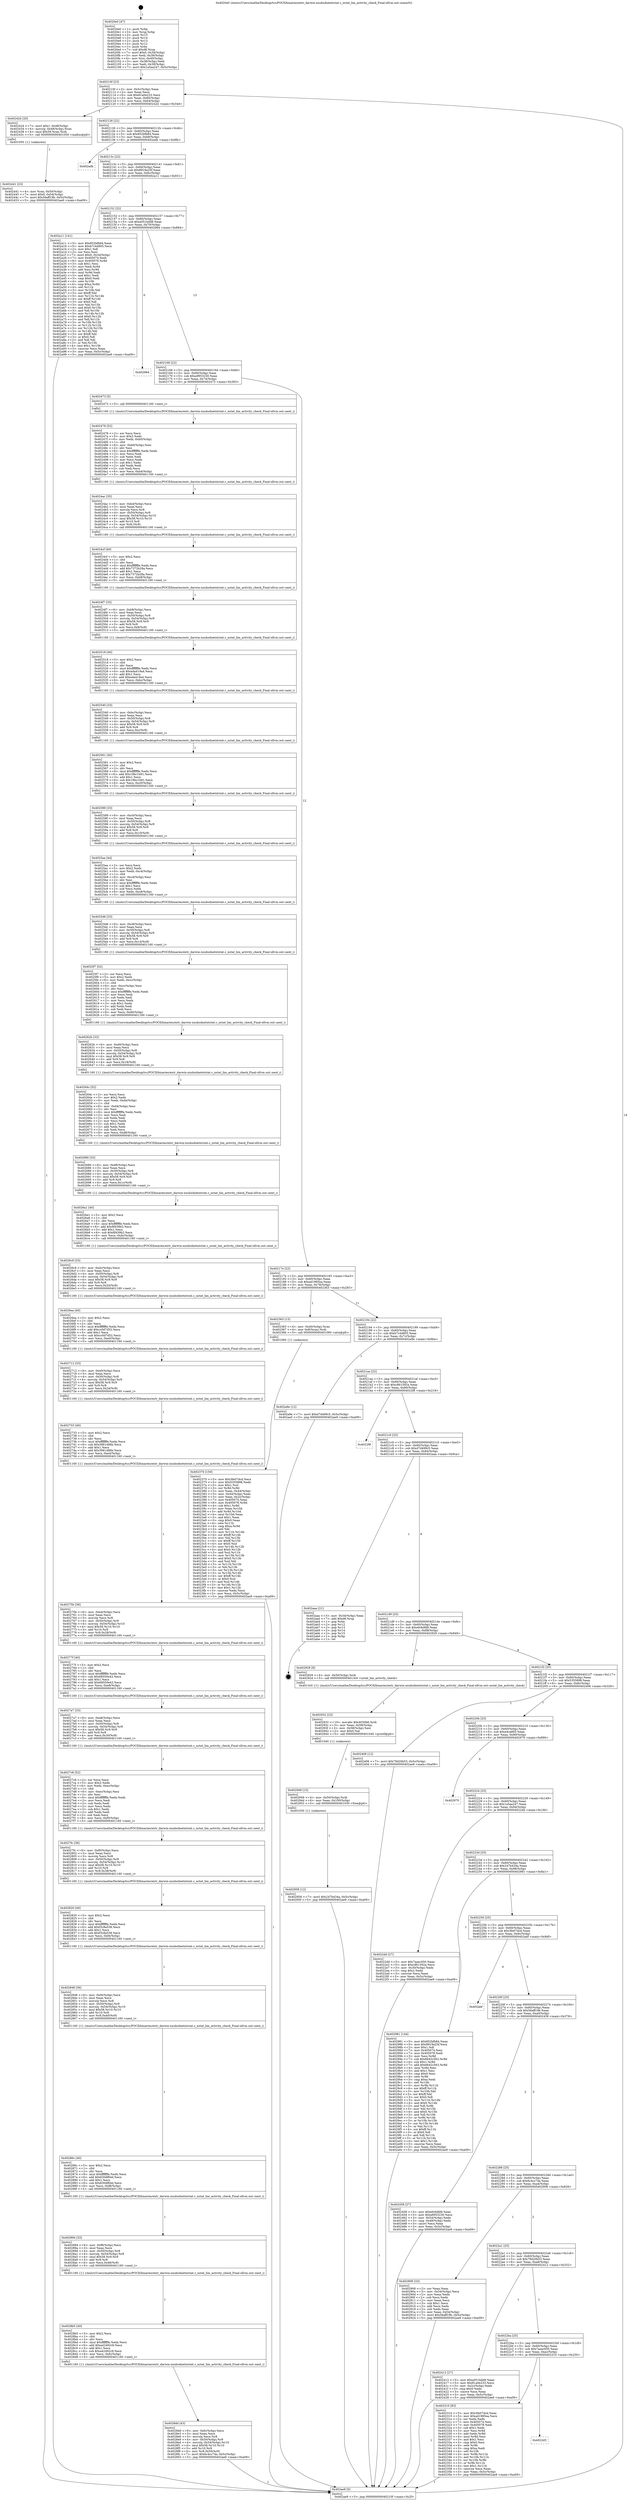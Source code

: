digraph "0x4020e0" {
  label = "0x4020e0 (/mnt/c/Users/mathe/Desktop/tcc/POCII/binaries/extr_darwin-xnubsdnetntstat.c_nstat_lim_activity_check_Final-ollvm.out::main(0))"
  labelloc = "t"
  node[shape=record]

  Entry [label="",width=0.3,height=0.3,shape=circle,fillcolor=black,style=filled]
  "0x40210f" [label="{
     0x40210f [23]\l
     | [instrs]\l
     &nbsp;&nbsp;0x40210f \<+3\>: mov -0x5c(%rbp),%eax\l
     &nbsp;&nbsp;0x402112 \<+2\>: mov %eax,%ecx\l
     &nbsp;&nbsp;0x402114 \<+6\>: sub $0x81a0e233,%ecx\l
     &nbsp;&nbsp;0x40211a \<+3\>: mov %eax,-0x60(%rbp)\l
     &nbsp;&nbsp;0x40211d \<+3\>: mov %ecx,-0x64(%rbp)\l
     &nbsp;&nbsp;0x402120 \<+6\>: je 000000000040242d \<main+0x34d\>\l
  }"]
  "0x40242d" [label="{
     0x40242d [20]\l
     | [instrs]\l
     &nbsp;&nbsp;0x40242d \<+7\>: movl $0x1,-0x48(%rbp)\l
     &nbsp;&nbsp;0x402434 \<+4\>: movslq -0x48(%rbp),%rax\l
     &nbsp;&nbsp;0x402438 \<+4\>: imul $0x58,%rax,%rdi\l
     &nbsp;&nbsp;0x40243c \<+5\>: call 0000000000401050 \<malloc@plt\>\l
     | [calls]\l
     &nbsp;&nbsp;0x401050 \{1\} (unknown)\l
  }"]
  "0x402126" [label="{
     0x402126 [22]\l
     | [instrs]\l
     &nbsp;&nbsp;0x402126 \<+5\>: jmp 000000000040212b \<main+0x4b\>\l
     &nbsp;&nbsp;0x40212b \<+3\>: mov -0x60(%rbp),%eax\l
     &nbsp;&nbsp;0x40212e \<+5\>: sub $0x852bfb84,%eax\l
     &nbsp;&nbsp;0x402133 \<+3\>: mov %eax,-0x68(%rbp)\l
     &nbsp;&nbsp;0x402136 \<+6\>: je 0000000000402adb \<main+0x9fb\>\l
  }"]
  Exit [label="",width=0.3,height=0.3,shape=circle,fillcolor=black,style=filled,peripheries=2]
  "0x402adb" [label="{
     0x402adb\l
  }", style=dashed]
  "0x40213c" [label="{
     0x40213c [22]\l
     | [instrs]\l
     &nbsp;&nbsp;0x40213c \<+5\>: jmp 0000000000402141 \<main+0x61\>\l
     &nbsp;&nbsp;0x402141 \<+3\>: mov -0x60(%rbp),%eax\l
     &nbsp;&nbsp;0x402144 \<+5\>: sub $0x8919a25f,%eax\l
     &nbsp;&nbsp;0x402149 \<+3\>: mov %eax,-0x6c(%rbp)\l
     &nbsp;&nbsp;0x40214c \<+6\>: je 0000000000402a11 \<main+0x931\>\l
  }"]
  "0x402958" [label="{
     0x402958 [12]\l
     | [instrs]\l
     &nbsp;&nbsp;0x402958 \<+7\>: movl $0x247b434a,-0x5c(%rbp)\l
     &nbsp;&nbsp;0x40295f \<+5\>: jmp 0000000000402ae9 \<main+0xa09\>\l
  }"]
  "0x402a11" [label="{
     0x402a11 [141]\l
     | [instrs]\l
     &nbsp;&nbsp;0x402a11 \<+5\>: mov $0x852bfb84,%eax\l
     &nbsp;&nbsp;0x402a16 \<+5\>: mov $0xb7c44805,%ecx\l
     &nbsp;&nbsp;0x402a1b \<+2\>: mov $0x1,%dl\l
     &nbsp;&nbsp;0x402a1d \<+2\>: xor %esi,%esi\l
     &nbsp;&nbsp;0x402a1f \<+7\>: movl $0x0,-0x34(%rbp)\l
     &nbsp;&nbsp;0x402a26 \<+7\>: mov 0x405074,%edi\l
     &nbsp;&nbsp;0x402a2d \<+8\>: mov 0x405078,%r8d\l
     &nbsp;&nbsp;0x402a35 \<+3\>: sub $0x1,%esi\l
     &nbsp;&nbsp;0x402a38 \<+3\>: mov %edi,%r9d\l
     &nbsp;&nbsp;0x402a3b \<+3\>: add %esi,%r9d\l
     &nbsp;&nbsp;0x402a3e \<+4\>: imul %r9d,%edi\l
     &nbsp;&nbsp;0x402a42 \<+3\>: and $0x1,%edi\l
     &nbsp;&nbsp;0x402a45 \<+3\>: cmp $0x0,%edi\l
     &nbsp;&nbsp;0x402a48 \<+4\>: sete %r10b\l
     &nbsp;&nbsp;0x402a4c \<+4\>: cmp $0xa,%r8d\l
     &nbsp;&nbsp;0x402a50 \<+4\>: setl %r11b\l
     &nbsp;&nbsp;0x402a54 \<+3\>: mov %r10b,%bl\l
     &nbsp;&nbsp;0x402a57 \<+3\>: xor $0xff,%bl\l
     &nbsp;&nbsp;0x402a5a \<+3\>: mov %r11b,%r14b\l
     &nbsp;&nbsp;0x402a5d \<+4\>: xor $0xff,%r14b\l
     &nbsp;&nbsp;0x402a61 \<+3\>: xor $0x0,%dl\l
     &nbsp;&nbsp;0x402a64 \<+3\>: mov %bl,%r15b\l
     &nbsp;&nbsp;0x402a67 \<+4\>: and $0x0,%r15b\l
     &nbsp;&nbsp;0x402a6b \<+3\>: and %dl,%r10b\l
     &nbsp;&nbsp;0x402a6e \<+3\>: mov %r14b,%r12b\l
     &nbsp;&nbsp;0x402a71 \<+4\>: and $0x0,%r12b\l
     &nbsp;&nbsp;0x402a75 \<+3\>: and %dl,%r11b\l
     &nbsp;&nbsp;0x402a78 \<+3\>: or %r10b,%r15b\l
     &nbsp;&nbsp;0x402a7b \<+3\>: or %r11b,%r12b\l
     &nbsp;&nbsp;0x402a7e \<+3\>: xor %r12b,%r15b\l
     &nbsp;&nbsp;0x402a81 \<+3\>: or %r14b,%bl\l
     &nbsp;&nbsp;0x402a84 \<+3\>: xor $0xff,%bl\l
     &nbsp;&nbsp;0x402a87 \<+3\>: or $0x0,%dl\l
     &nbsp;&nbsp;0x402a8a \<+2\>: and %dl,%bl\l
     &nbsp;&nbsp;0x402a8c \<+3\>: or %bl,%r15b\l
     &nbsp;&nbsp;0x402a8f \<+4\>: test $0x1,%r15b\l
     &nbsp;&nbsp;0x402a93 \<+3\>: cmovne %ecx,%eax\l
     &nbsp;&nbsp;0x402a96 \<+3\>: mov %eax,-0x5c(%rbp)\l
     &nbsp;&nbsp;0x402a99 \<+5\>: jmp 0000000000402ae9 \<main+0xa09\>\l
  }"]
  "0x402152" [label="{
     0x402152 [22]\l
     | [instrs]\l
     &nbsp;&nbsp;0x402152 \<+5\>: jmp 0000000000402157 \<main+0x77\>\l
     &nbsp;&nbsp;0x402157 \<+3\>: mov -0x60(%rbp),%eax\l
     &nbsp;&nbsp;0x40215a \<+5\>: sub $0xa051bdd9,%eax\l
     &nbsp;&nbsp;0x40215f \<+3\>: mov %eax,-0x70(%rbp)\l
     &nbsp;&nbsp;0x402162 \<+6\>: je 0000000000402964 \<main+0x884\>\l
  }"]
  "0x402949" [label="{
     0x402949 [15]\l
     | [instrs]\l
     &nbsp;&nbsp;0x402949 \<+4\>: mov -0x50(%rbp),%rdi\l
     &nbsp;&nbsp;0x40294d \<+6\>: mov %eax,-0x100(%rbp)\l
     &nbsp;&nbsp;0x402953 \<+5\>: call 0000000000401030 \<free@plt\>\l
     | [calls]\l
     &nbsp;&nbsp;0x401030 \{1\} (unknown)\l
  }"]
  "0x402964" [label="{
     0x402964\l
  }", style=dashed]
  "0x402168" [label="{
     0x402168 [22]\l
     | [instrs]\l
     &nbsp;&nbsp;0x402168 \<+5\>: jmp 000000000040216d \<main+0x8d\>\l
     &nbsp;&nbsp;0x40216d \<+3\>: mov -0x60(%rbp),%eax\l
     &nbsp;&nbsp;0x402170 \<+5\>: sub $0xa9953230,%eax\l
     &nbsp;&nbsp;0x402175 \<+3\>: mov %eax,-0x74(%rbp)\l
     &nbsp;&nbsp;0x402178 \<+6\>: je 0000000000402473 \<main+0x393\>\l
  }"]
  "0x402932" [label="{
     0x402932 [23]\l
     | [instrs]\l
     &nbsp;&nbsp;0x402932 \<+10\>: movabs $0x4030b6,%rdi\l
     &nbsp;&nbsp;0x40293c \<+3\>: mov %eax,-0x58(%rbp)\l
     &nbsp;&nbsp;0x40293f \<+3\>: mov -0x58(%rbp),%esi\l
     &nbsp;&nbsp;0x402942 \<+2\>: mov $0x0,%al\l
     &nbsp;&nbsp;0x402944 \<+5\>: call 0000000000401040 \<printf@plt\>\l
     | [calls]\l
     &nbsp;&nbsp;0x401040 \{1\} (unknown)\l
  }"]
  "0x402473" [label="{
     0x402473 [5]\l
     | [instrs]\l
     &nbsp;&nbsp;0x402473 \<+5\>: call 0000000000401160 \<next_i\>\l
     | [calls]\l
     &nbsp;&nbsp;0x401160 \{1\} (/mnt/c/Users/mathe/Desktop/tcc/POCII/binaries/extr_darwin-xnubsdnetntstat.c_nstat_lim_activity_check_Final-ollvm.out::next_i)\l
  }"]
  "0x40217e" [label="{
     0x40217e [22]\l
     | [instrs]\l
     &nbsp;&nbsp;0x40217e \<+5\>: jmp 0000000000402183 \<main+0xa3\>\l
     &nbsp;&nbsp;0x402183 \<+3\>: mov -0x60(%rbp),%eax\l
     &nbsp;&nbsp;0x402186 \<+5\>: sub $0xad1985ea,%eax\l
     &nbsp;&nbsp;0x40218b \<+3\>: mov %eax,-0x78(%rbp)\l
     &nbsp;&nbsp;0x40218e \<+6\>: je 0000000000402363 \<main+0x283\>\l
  }"]
  "0x4028dd" [label="{
     0x4028dd [43]\l
     | [instrs]\l
     &nbsp;&nbsp;0x4028dd \<+6\>: mov -0xfc(%rbp),%ecx\l
     &nbsp;&nbsp;0x4028e3 \<+3\>: imul %eax,%ecx\l
     &nbsp;&nbsp;0x4028e6 \<+3\>: movslq %ecx,%r8\l
     &nbsp;&nbsp;0x4028e9 \<+4\>: mov -0x50(%rbp),%r9\l
     &nbsp;&nbsp;0x4028ed \<+4\>: movslq -0x54(%rbp),%r10\l
     &nbsp;&nbsp;0x4028f1 \<+4\>: imul $0x58,%r10,%r10\l
     &nbsp;&nbsp;0x4028f5 \<+3\>: add %r10,%r9\l
     &nbsp;&nbsp;0x4028f8 \<+4\>: mov %r8,0x50(%r9)\l
     &nbsp;&nbsp;0x4028fc \<+7\>: movl $0x6c4cc74a,-0x5c(%rbp)\l
     &nbsp;&nbsp;0x402903 \<+5\>: jmp 0000000000402ae9 \<main+0xa09\>\l
  }"]
  "0x402363" [label="{
     0x402363 [13]\l
     | [instrs]\l
     &nbsp;&nbsp;0x402363 \<+4\>: mov -0x40(%rbp),%rax\l
     &nbsp;&nbsp;0x402367 \<+4\>: mov 0x8(%rax),%rdi\l
     &nbsp;&nbsp;0x40236b \<+5\>: call 0000000000401060 \<atoi@plt\>\l
     | [calls]\l
     &nbsp;&nbsp;0x401060 \{1\} (unknown)\l
  }"]
  "0x402194" [label="{
     0x402194 [22]\l
     | [instrs]\l
     &nbsp;&nbsp;0x402194 \<+5\>: jmp 0000000000402199 \<main+0xb9\>\l
     &nbsp;&nbsp;0x402199 \<+3\>: mov -0x60(%rbp),%eax\l
     &nbsp;&nbsp;0x40219c \<+5\>: sub $0xb7c44805,%eax\l
     &nbsp;&nbsp;0x4021a1 \<+3\>: mov %eax,-0x7c(%rbp)\l
     &nbsp;&nbsp;0x4021a4 \<+6\>: je 0000000000402a9e \<main+0x9be\>\l
  }"]
  "0x4028b5" [label="{
     0x4028b5 [40]\l
     | [instrs]\l
     &nbsp;&nbsp;0x4028b5 \<+5\>: mov $0x2,%ecx\l
     &nbsp;&nbsp;0x4028ba \<+1\>: cltd\l
     &nbsp;&nbsp;0x4028bb \<+2\>: idiv %ecx\l
     &nbsp;&nbsp;0x4028bd \<+6\>: imul $0xfffffffe,%edx,%ecx\l
     &nbsp;&nbsp;0x4028c3 \<+6\>: add $0xa42492c9,%ecx\l
     &nbsp;&nbsp;0x4028c9 \<+3\>: add $0x1,%ecx\l
     &nbsp;&nbsp;0x4028cc \<+6\>: sub $0xa42492c9,%ecx\l
     &nbsp;&nbsp;0x4028d2 \<+6\>: mov %ecx,-0xfc(%rbp)\l
     &nbsp;&nbsp;0x4028d8 \<+5\>: call 0000000000401160 \<next_i\>\l
     | [calls]\l
     &nbsp;&nbsp;0x401160 \{1\} (/mnt/c/Users/mathe/Desktop/tcc/POCII/binaries/extr_darwin-xnubsdnetntstat.c_nstat_lim_activity_check_Final-ollvm.out::next_i)\l
  }"]
  "0x402a9e" [label="{
     0x402a9e [12]\l
     | [instrs]\l
     &nbsp;&nbsp;0x402a9e \<+7\>: movl $0xd7d499c5,-0x5c(%rbp)\l
     &nbsp;&nbsp;0x402aa5 \<+5\>: jmp 0000000000402ae9 \<main+0xa09\>\l
  }"]
  "0x4021aa" [label="{
     0x4021aa [22]\l
     | [instrs]\l
     &nbsp;&nbsp;0x4021aa \<+5\>: jmp 00000000004021af \<main+0xcf\>\l
     &nbsp;&nbsp;0x4021af \<+3\>: mov -0x60(%rbp),%eax\l
     &nbsp;&nbsp;0x4021b2 \<+5\>: sub $0xc861592a,%eax\l
     &nbsp;&nbsp;0x4021b7 \<+3\>: mov %eax,-0x80(%rbp)\l
     &nbsp;&nbsp;0x4021ba \<+6\>: je 00000000004022f8 \<main+0x218\>\l
  }"]
  "0x402894" [label="{
     0x402894 [33]\l
     | [instrs]\l
     &nbsp;&nbsp;0x402894 \<+6\>: mov -0xf8(%rbp),%ecx\l
     &nbsp;&nbsp;0x40289a \<+3\>: imul %eax,%ecx\l
     &nbsp;&nbsp;0x40289d \<+4\>: mov -0x50(%rbp),%r8\l
     &nbsp;&nbsp;0x4028a1 \<+4\>: movslq -0x54(%rbp),%r9\l
     &nbsp;&nbsp;0x4028a5 \<+4\>: imul $0x58,%r9,%r9\l
     &nbsp;&nbsp;0x4028a9 \<+3\>: add %r9,%r8\l
     &nbsp;&nbsp;0x4028ac \<+4\>: mov %ecx,0x48(%r8)\l
     &nbsp;&nbsp;0x4028b0 \<+5\>: call 0000000000401160 \<next_i\>\l
     | [calls]\l
     &nbsp;&nbsp;0x401160 \{1\} (/mnt/c/Users/mathe/Desktop/tcc/POCII/binaries/extr_darwin-xnubsdnetntstat.c_nstat_lim_activity_check_Final-ollvm.out::next_i)\l
  }"]
  "0x4022f8" [label="{
     0x4022f8\l
  }", style=dashed]
  "0x4021c0" [label="{
     0x4021c0 [25]\l
     | [instrs]\l
     &nbsp;&nbsp;0x4021c0 \<+5\>: jmp 00000000004021c5 \<main+0xe5\>\l
     &nbsp;&nbsp;0x4021c5 \<+3\>: mov -0x60(%rbp),%eax\l
     &nbsp;&nbsp;0x4021c8 \<+5\>: sub $0xd7d499c5,%eax\l
     &nbsp;&nbsp;0x4021cd \<+6\>: mov %eax,-0x84(%rbp)\l
     &nbsp;&nbsp;0x4021d3 \<+6\>: je 0000000000402aaa \<main+0x9ca\>\l
  }"]
  "0x40286c" [label="{
     0x40286c [40]\l
     | [instrs]\l
     &nbsp;&nbsp;0x40286c \<+5\>: mov $0x2,%ecx\l
     &nbsp;&nbsp;0x402871 \<+1\>: cltd\l
     &nbsp;&nbsp;0x402872 \<+2\>: idiv %ecx\l
     &nbsp;&nbsp;0x402874 \<+6\>: imul $0xfffffffe,%edx,%ecx\l
     &nbsp;&nbsp;0x40287a \<+6\>: add $0x630df64d,%ecx\l
     &nbsp;&nbsp;0x402880 \<+3\>: add $0x1,%ecx\l
     &nbsp;&nbsp;0x402883 \<+6\>: sub $0x630df64d,%ecx\l
     &nbsp;&nbsp;0x402889 \<+6\>: mov %ecx,-0xf8(%rbp)\l
     &nbsp;&nbsp;0x40288f \<+5\>: call 0000000000401160 \<next_i\>\l
     | [calls]\l
     &nbsp;&nbsp;0x401160 \{1\} (/mnt/c/Users/mathe/Desktop/tcc/POCII/binaries/extr_darwin-xnubsdnetntstat.c_nstat_lim_activity_check_Final-ollvm.out::next_i)\l
  }"]
  "0x402aaa" [label="{
     0x402aaa [21]\l
     | [instrs]\l
     &nbsp;&nbsp;0x402aaa \<+3\>: mov -0x34(%rbp),%eax\l
     &nbsp;&nbsp;0x402aad \<+7\>: add $0xd8,%rsp\l
     &nbsp;&nbsp;0x402ab4 \<+1\>: pop %rbx\l
     &nbsp;&nbsp;0x402ab5 \<+2\>: pop %r12\l
     &nbsp;&nbsp;0x402ab7 \<+2\>: pop %r13\l
     &nbsp;&nbsp;0x402ab9 \<+2\>: pop %r14\l
     &nbsp;&nbsp;0x402abb \<+2\>: pop %r15\l
     &nbsp;&nbsp;0x402abd \<+1\>: pop %rbp\l
     &nbsp;&nbsp;0x402abe \<+1\>: ret\l
  }"]
  "0x4021d9" [label="{
     0x4021d9 [25]\l
     | [instrs]\l
     &nbsp;&nbsp;0x4021d9 \<+5\>: jmp 00000000004021de \<main+0xfe\>\l
     &nbsp;&nbsp;0x4021de \<+3\>: mov -0x60(%rbp),%eax\l
     &nbsp;&nbsp;0x4021e1 \<+5\>: sub $0xefc6dfd9,%eax\l
     &nbsp;&nbsp;0x4021e6 \<+6\>: mov %eax,-0x88(%rbp)\l
     &nbsp;&nbsp;0x4021ec \<+6\>: je 0000000000402929 \<main+0x849\>\l
  }"]
  "0x402848" [label="{
     0x402848 [36]\l
     | [instrs]\l
     &nbsp;&nbsp;0x402848 \<+6\>: mov -0xf4(%rbp),%ecx\l
     &nbsp;&nbsp;0x40284e \<+3\>: imul %eax,%ecx\l
     &nbsp;&nbsp;0x402851 \<+3\>: movslq %ecx,%r8\l
     &nbsp;&nbsp;0x402854 \<+4\>: mov -0x50(%rbp),%r9\l
     &nbsp;&nbsp;0x402858 \<+4\>: movslq -0x54(%rbp),%r10\l
     &nbsp;&nbsp;0x40285c \<+4\>: imul $0x58,%r10,%r10\l
     &nbsp;&nbsp;0x402860 \<+3\>: add %r10,%r9\l
     &nbsp;&nbsp;0x402863 \<+4\>: mov %r8,0x40(%r9)\l
     &nbsp;&nbsp;0x402867 \<+5\>: call 0000000000401160 \<next_i\>\l
     | [calls]\l
     &nbsp;&nbsp;0x401160 \{1\} (/mnt/c/Users/mathe/Desktop/tcc/POCII/binaries/extr_darwin-xnubsdnetntstat.c_nstat_lim_activity_check_Final-ollvm.out::next_i)\l
  }"]
  "0x402929" [label="{
     0x402929 [9]\l
     | [instrs]\l
     &nbsp;&nbsp;0x402929 \<+4\>: mov -0x50(%rbp),%rdi\l
     &nbsp;&nbsp;0x40292d \<+5\>: call 00000000004013c0 \<nstat_lim_activity_check\>\l
     | [calls]\l
     &nbsp;&nbsp;0x4013c0 \{1\} (/mnt/c/Users/mathe/Desktop/tcc/POCII/binaries/extr_darwin-xnubsdnetntstat.c_nstat_lim_activity_check_Final-ollvm.out::nstat_lim_activity_check)\l
  }"]
  "0x4021f2" [label="{
     0x4021f2 [25]\l
     | [instrs]\l
     &nbsp;&nbsp;0x4021f2 \<+5\>: jmp 00000000004021f7 \<main+0x117\>\l
     &nbsp;&nbsp;0x4021f7 \<+3\>: mov -0x60(%rbp),%eax\l
     &nbsp;&nbsp;0x4021fa \<+5\>: sub $0x5355898,%eax\l
     &nbsp;&nbsp;0x4021ff \<+6\>: mov %eax,-0x8c(%rbp)\l
     &nbsp;&nbsp;0x402205 \<+6\>: je 0000000000402406 \<main+0x326\>\l
  }"]
  "0x402820" [label="{
     0x402820 [40]\l
     | [instrs]\l
     &nbsp;&nbsp;0x402820 \<+5\>: mov $0x2,%ecx\l
     &nbsp;&nbsp;0x402825 \<+1\>: cltd\l
     &nbsp;&nbsp;0x402826 \<+2\>: idiv %ecx\l
     &nbsp;&nbsp;0x402828 \<+6\>: imul $0xfffffffe,%edx,%ecx\l
     &nbsp;&nbsp;0x40282e \<+6\>: add $0xf3c8a538,%ecx\l
     &nbsp;&nbsp;0x402834 \<+3\>: add $0x1,%ecx\l
     &nbsp;&nbsp;0x402837 \<+6\>: sub $0xf3c8a538,%ecx\l
     &nbsp;&nbsp;0x40283d \<+6\>: mov %ecx,-0xf4(%rbp)\l
     &nbsp;&nbsp;0x402843 \<+5\>: call 0000000000401160 \<next_i\>\l
     | [calls]\l
     &nbsp;&nbsp;0x401160 \{1\} (/mnt/c/Users/mathe/Desktop/tcc/POCII/binaries/extr_darwin-xnubsdnetntstat.c_nstat_lim_activity_check_Final-ollvm.out::next_i)\l
  }"]
  "0x402406" [label="{
     0x402406 [12]\l
     | [instrs]\l
     &nbsp;&nbsp;0x402406 \<+7\>: movl $0x79d20b53,-0x5c(%rbp)\l
     &nbsp;&nbsp;0x40240d \<+5\>: jmp 0000000000402ae9 \<main+0xa09\>\l
  }"]
  "0x40220b" [label="{
     0x40220b [25]\l
     | [instrs]\l
     &nbsp;&nbsp;0x40220b \<+5\>: jmp 0000000000402210 \<main+0x130\>\l
     &nbsp;&nbsp;0x402210 \<+3\>: mov -0x60(%rbp),%eax\l
     &nbsp;&nbsp;0x402213 \<+5\>: sub $0xe4ca883,%eax\l
     &nbsp;&nbsp;0x402218 \<+6\>: mov %eax,-0x90(%rbp)\l
     &nbsp;&nbsp;0x40221e \<+6\>: je 0000000000402970 \<main+0x890\>\l
  }"]
  "0x4027fc" [label="{
     0x4027fc [36]\l
     | [instrs]\l
     &nbsp;&nbsp;0x4027fc \<+6\>: mov -0xf0(%rbp),%ecx\l
     &nbsp;&nbsp;0x402802 \<+3\>: imul %eax,%ecx\l
     &nbsp;&nbsp;0x402805 \<+3\>: movslq %ecx,%r8\l
     &nbsp;&nbsp;0x402808 \<+4\>: mov -0x50(%rbp),%r9\l
     &nbsp;&nbsp;0x40280c \<+4\>: movslq -0x54(%rbp),%r10\l
     &nbsp;&nbsp;0x402810 \<+4\>: imul $0x58,%r10,%r10\l
     &nbsp;&nbsp;0x402814 \<+3\>: add %r10,%r9\l
     &nbsp;&nbsp;0x402817 \<+4\>: mov %r8,0x38(%r9)\l
     &nbsp;&nbsp;0x40281b \<+5\>: call 0000000000401160 \<next_i\>\l
     | [calls]\l
     &nbsp;&nbsp;0x401160 \{1\} (/mnt/c/Users/mathe/Desktop/tcc/POCII/binaries/extr_darwin-xnubsdnetntstat.c_nstat_lim_activity_check_Final-ollvm.out::next_i)\l
  }"]
  "0x402970" [label="{
     0x402970\l
  }", style=dashed]
  "0x402224" [label="{
     0x402224 [25]\l
     | [instrs]\l
     &nbsp;&nbsp;0x402224 \<+5\>: jmp 0000000000402229 \<main+0x149\>\l
     &nbsp;&nbsp;0x402229 \<+3\>: mov -0x60(%rbp),%eax\l
     &nbsp;&nbsp;0x40222c \<+5\>: sub $0x1a5aa247,%eax\l
     &nbsp;&nbsp;0x402231 \<+6\>: mov %eax,-0x94(%rbp)\l
     &nbsp;&nbsp;0x402237 \<+6\>: je 00000000004022dd \<main+0x1fd\>\l
  }"]
  "0x4027c8" [label="{
     0x4027c8 [52]\l
     | [instrs]\l
     &nbsp;&nbsp;0x4027c8 \<+2\>: xor %ecx,%ecx\l
     &nbsp;&nbsp;0x4027ca \<+5\>: mov $0x2,%edx\l
     &nbsp;&nbsp;0x4027cf \<+6\>: mov %edx,-0xec(%rbp)\l
     &nbsp;&nbsp;0x4027d5 \<+1\>: cltd\l
     &nbsp;&nbsp;0x4027d6 \<+6\>: mov -0xec(%rbp),%esi\l
     &nbsp;&nbsp;0x4027dc \<+2\>: idiv %esi\l
     &nbsp;&nbsp;0x4027de \<+6\>: imul $0xfffffffe,%edx,%edx\l
     &nbsp;&nbsp;0x4027e4 \<+2\>: mov %ecx,%edi\l
     &nbsp;&nbsp;0x4027e6 \<+2\>: sub %edx,%edi\l
     &nbsp;&nbsp;0x4027e8 \<+2\>: mov %ecx,%edx\l
     &nbsp;&nbsp;0x4027ea \<+3\>: sub $0x1,%edx\l
     &nbsp;&nbsp;0x4027ed \<+2\>: add %edx,%edi\l
     &nbsp;&nbsp;0x4027ef \<+2\>: sub %edi,%ecx\l
     &nbsp;&nbsp;0x4027f1 \<+6\>: mov %ecx,-0xf0(%rbp)\l
     &nbsp;&nbsp;0x4027f7 \<+5\>: call 0000000000401160 \<next_i\>\l
     | [calls]\l
     &nbsp;&nbsp;0x401160 \{1\} (/mnt/c/Users/mathe/Desktop/tcc/POCII/binaries/extr_darwin-xnubsdnetntstat.c_nstat_lim_activity_check_Final-ollvm.out::next_i)\l
  }"]
  "0x4022dd" [label="{
     0x4022dd [27]\l
     | [instrs]\l
     &nbsp;&nbsp;0x4022dd \<+5\>: mov $0x7aaec050,%eax\l
     &nbsp;&nbsp;0x4022e2 \<+5\>: mov $0xc861592a,%ecx\l
     &nbsp;&nbsp;0x4022e7 \<+3\>: mov -0x30(%rbp),%edx\l
     &nbsp;&nbsp;0x4022ea \<+3\>: cmp $0x2,%edx\l
     &nbsp;&nbsp;0x4022ed \<+3\>: cmovne %ecx,%eax\l
     &nbsp;&nbsp;0x4022f0 \<+3\>: mov %eax,-0x5c(%rbp)\l
     &nbsp;&nbsp;0x4022f3 \<+5\>: jmp 0000000000402ae9 \<main+0xa09\>\l
  }"]
  "0x40223d" [label="{
     0x40223d [25]\l
     | [instrs]\l
     &nbsp;&nbsp;0x40223d \<+5\>: jmp 0000000000402242 \<main+0x162\>\l
     &nbsp;&nbsp;0x402242 \<+3\>: mov -0x60(%rbp),%eax\l
     &nbsp;&nbsp;0x402245 \<+5\>: sub $0x247b434a,%eax\l
     &nbsp;&nbsp;0x40224a \<+6\>: mov %eax,-0x98(%rbp)\l
     &nbsp;&nbsp;0x402250 \<+6\>: je 0000000000402981 \<main+0x8a1\>\l
  }"]
  "0x402ae9" [label="{
     0x402ae9 [5]\l
     | [instrs]\l
     &nbsp;&nbsp;0x402ae9 \<+5\>: jmp 000000000040210f \<main+0x2f\>\l
  }"]
  "0x4020e0" [label="{
     0x4020e0 [47]\l
     | [instrs]\l
     &nbsp;&nbsp;0x4020e0 \<+1\>: push %rbp\l
     &nbsp;&nbsp;0x4020e1 \<+3\>: mov %rsp,%rbp\l
     &nbsp;&nbsp;0x4020e4 \<+2\>: push %r15\l
     &nbsp;&nbsp;0x4020e6 \<+2\>: push %r14\l
     &nbsp;&nbsp;0x4020e8 \<+2\>: push %r13\l
     &nbsp;&nbsp;0x4020ea \<+2\>: push %r12\l
     &nbsp;&nbsp;0x4020ec \<+1\>: push %rbx\l
     &nbsp;&nbsp;0x4020ed \<+7\>: sub $0xd8,%rsp\l
     &nbsp;&nbsp;0x4020f4 \<+7\>: movl $0x0,-0x34(%rbp)\l
     &nbsp;&nbsp;0x4020fb \<+3\>: mov %edi,-0x38(%rbp)\l
     &nbsp;&nbsp;0x4020fe \<+4\>: mov %rsi,-0x40(%rbp)\l
     &nbsp;&nbsp;0x402102 \<+3\>: mov -0x38(%rbp),%edi\l
     &nbsp;&nbsp;0x402105 \<+3\>: mov %edi,-0x30(%rbp)\l
     &nbsp;&nbsp;0x402108 \<+7\>: movl $0x1a5aa247,-0x5c(%rbp)\l
  }"]
  "0x4027a7" [label="{
     0x4027a7 [33]\l
     | [instrs]\l
     &nbsp;&nbsp;0x4027a7 \<+6\>: mov -0xe8(%rbp),%ecx\l
     &nbsp;&nbsp;0x4027ad \<+3\>: imul %eax,%ecx\l
     &nbsp;&nbsp;0x4027b0 \<+4\>: mov -0x50(%rbp),%r8\l
     &nbsp;&nbsp;0x4027b4 \<+4\>: movslq -0x54(%rbp),%r9\l
     &nbsp;&nbsp;0x4027b8 \<+4\>: imul $0x58,%r9,%r9\l
     &nbsp;&nbsp;0x4027bc \<+3\>: add %r9,%r8\l
     &nbsp;&nbsp;0x4027bf \<+4\>: mov %ecx,0x30(%r8)\l
     &nbsp;&nbsp;0x4027c3 \<+5\>: call 0000000000401160 \<next_i\>\l
     | [calls]\l
     &nbsp;&nbsp;0x401160 \{1\} (/mnt/c/Users/mathe/Desktop/tcc/POCII/binaries/extr_darwin-xnubsdnetntstat.c_nstat_lim_activity_check_Final-ollvm.out::next_i)\l
  }"]
  "0x402981" [label="{
     0x402981 [144]\l
     | [instrs]\l
     &nbsp;&nbsp;0x402981 \<+5\>: mov $0x852bfb84,%eax\l
     &nbsp;&nbsp;0x402986 \<+5\>: mov $0x8919a25f,%ecx\l
     &nbsp;&nbsp;0x40298b \<+2\>: mov $0x1,%dl\l
     &nbsp;&nbsp;0x40298d \<+7\>: mov 0x405074,%esi\l
     &nbsp;&nbsp;0x402994 \<+7\>: mov 0x405078,%edi\l
     &nbsp;&nbsp;0x40299b \<+3\>: mov %esi,%r8d\l
     &nbsp;&nbsp;0x40299e \<+7\>: sub $0x6642c563,%r8d\l
     &nbsp;&nbsp;0x4029a5 \<+4\>: sub $0x1,%r8d\l
     &nbsp;&nbsp;0x4029a9 \<+7\>: add $0x6642c563,%r8d\l
     &nbsp;&nbsp;0x4029b0 \<+4\>: imul %r8d,%esi\l
     &nbsp;&nbsp;0x4029b4 \<+3\>: and $0x1,%esi\l
     &nbsp;&nbsp;0x4029b7 \<+3\>: cmp $0x0,%esi\l
     &nbsp;&nbsp;0x4029ba \<+4\>: sete %r9b\l
     &nbsp;&nbsp;0x4029be \<+3\>: cmp $0xa,%edi\l
     &nbsp;&nbsp;0x4029c1 \<+4\>: setl %r10b\l
     &nbsp;&nbsp;0x4029c5 \<+3\>: mov %r9b,%r11b\l
     &nbsp;&nbsp;0x4029c8 \<+4\>: xor $0xff,%r11b\l
     &nbsp;&nbsp;0x4029cc \<+3\>: mov %r10b,%bl\l
     &nbsp;&nbsp;0x4029cf \<+3\>: xor $0xff,%bl\l
     &nbsp;&nbsp;0x4029d2 \<+3\>: xor $0x0,%dl\l
     &nbsp;&nbsp;0x4029d5 \<+3\>: mov %r11b,%r14b\l
     &nbsp;&nbsp;0x4029d8 \<+4\>: and $0x0,%r14b\l
     &nbsp;&nbsp;0x4029dc \<+3\>: and %dl,%r9b\l
     &nbsp;&nbsp;0x4029df \<+3\>: mov %bl,%r15b\l
     &nbsp;&nbsp;0x4029e2 \<+4\>: and $0x0,%r15b\l
     &nbsp;&nbsp;0x4029e6 \<+3\>: and %dl,%r10b\l
     &nbsp;&nbsp;0x4029e9 \<+3\>: or %r9b,%r14b\l
     &nbsp;&nbsp;0x4029ec \<+3\>: or %r10b,%r15b\l
     &nbsp;&nbsp;0x4029ef \<+3\>: xor %r15b,%r14b\l
     &nbsp;&nbsp;0x4029f2 \<+3\>: or %bl,%r11b\l
     &nbsp;&nbsp;0x4029f5 \<+4\>: xor $0xff,%r11b\l
     &nbsp;&nbsp;0x4029f9 \<+3\>: or $0x0,%dl\l
     &nbsp;&nbsp;0x4029fc \<+3\>: and %dl,%r11b\l
     &nbsp;&nbsp;0x4029ff \<+3\>: or %r11b,%r14b\l
     &nbsp;&nbsp;0x402a02 \<+4\>: test $0x1,%r14b\l
     &nbsp;&nbsp;0x402a06 \<+3\>: cmovne %ecx,%eax\l
     &nbsp;&nbsp;0x402a09 \<+3\>: mov %eax,-0x5c(%rbp)\l
     &nbsp;&nbsp;0x402a0c \<+5\>: jmp 0000000000402ae9 \<main+0xa09\>\l
  }"]
  "0x402256" [label="{
     0x402256 [25]\l
     | [instrs]\l
     &nbsp;&nbsp;0x402256 \<+5\>: jmp 000000000040225b \<main+0x17b\>\l
     &nbsp;&nbsp;0x40225b \<+3\>: mov -0x60(%rbp),%eax\l
     &nbsp;&nbsp;0x40225e \<+5\>: sub $0x3fe07dcd,%eax\l
     &nbsp;&nbsp;0x402263 \<+6\>: mov %eax,-0x9c(%rbp)\l
     &nbsp;&nbsp;0x402269 \<+6\>: je 0000000000402abf \<main+0x9df\>\l
  }"]
  "0x40277f" [label="{
     0x40277f [40]\l
     | [instrs]\l
     &nbsp;&nbsp;0x40277f \<+5\>: mov $0x2,%ecx\l
     &nbsp;&nbsp;0x402784 \<+1\>: cltd\l
     &nbsp;&nbsp;0x402785 \<+2\>: idiv %ecx\l
     &nbsp;&nbsp;0x402787 \<+6\>: imul $0xfffffffe,%edx,%ecx\l
     &nbsp;&nbsp;0x40278d \<+6\>: sub $0x68550e43,%ecx\l
     &nbsp;&nbsp;0x402793 \<+3\>: add $0x1,%ecx\l
     &nbsp;&nbsp;0x402796 \<+6\>: add $0x68550e43,%ecx\l
     &nbsp;&nbsp;0x40279c \<+6\>: mov %ecx,-0xe8(%rbp)\l
     &nbsp;&nbsp;0x4027a2 \<+5\>: call 0000000000401160 \<next_i\>\l
     | [calls]\l
     &nbsp;&nbsp;0x401160 \{1\} (/mnt/c/Users/mathe/Desktop/tcc/POCII/binaries/extr_darwin-xnubsdnetntstat.c_nstat_lim_activity_check_Final-ollvm.out::next_i)\l
  }"]
  "0x402abf" [label="{
     0x402abf\l
  }", style=dashed]
  "0x40226f" [label="{
     0x40226f [25]\l
     | [instrs]\l
     &nbsp;&nbsp;0x40226f \<+5\>: jmp 0000000000402274 \<main+0x194\>\l
     &nbsp;&nbsp;0x402274 \<+3\>: mov -0x60(%rbp),%eax\l
     &nbsp;&nbsp;0x402277 \<+5\>: sub $0x56aff19b,%eax\l
     &nbsp;&nbsp;0x40227c \<+6\>: mov %eax,-0xa0(%rbp)\l
     &nbsp;&nbsp;0x402282 \<+6\>: je 0000000000402458 \<main+0x378\>\l
  }"]
  "0x40275b" [label="{
     0x40275b [36]\l
     | [instrs]\l
     &nbsp;&nbsp;0x40275b \<+6\>: mov -0xe4(%rbp),%ecx\l
     &nbsp;&nbsp;0x402761 \<+3\>: imul %eax,%ecx\l
     &nbsp;&nbsp;0x402764 \<+3\>: movslq %ecx,%r8\l
     &nbsp;&nbsp;0x402767 \<+4\>: mov -0x50(%rbp),%r9\l
     &nbsp;&nbsp;0x40276b \<+4\>: movslq -0x54(%rbp),%r10\l
     &nbsp;&nbsp;0x40276f \<+4\>: imul $0x58,%r10,%r10\l
     &nbsp;&nbsp;0x402773 \<+3\>: add %r10,%r9\l
     &nbsp;&nbsp;0x402776 \<+4\>: mov %r8,0x28(%r9)\l
     &nbsp;&nbsp;0x40277a \<+5\>: call 0000000000401160 \<next_i\>\l
     | [calls]\l
     &nbsp;&nbsp;0x401160 \{1\} (/mnt/c/Users/mathe/Desktop/tcc/POCII/binaries/extr_darwin-xnubsdnetntstat.c_nstat_lim_activity_check_Final-ollvm.out::next_i)\l
  }"]
  "0x402458" [label="{
     0x402458 [27]\l
     | [instrs]\l
     &nbsp;&nbsp;0x402458 \<+5\>: mov $0xefc6dfd9,%eax\l
     &nbsp;&nbsp;0x40245d \<+5\>: mov $0xa9953230,%ecx\l
     &nbsp;&nbsp;0x402462 \<+3\>: mov -0x54(%rbp),%edx\l
     &nbsp;&nbsp;0x402465 \<+3\>: cmp -0x48(%rbp),%edx\l
     &nbsp;&nbsp;0x402468 \<+3\>: cmovl %ecx,%eax\l
     &nbsp;&nbsp;0x40246b \<+3\>: mov %eax,-0x5c(%rbp)\l
     &nbsp;&nbsp;0x40246e \<+5\>: jmp 0000000000402ae9 \<main+0xa09\>\l
  }"]
  "0x402288" [label="{
     0x402288 [25]\l
     | [instrs]\l
     &nbsp;&nbsp;0x402288 \<+5\>: jmp 000000000040228d \<main+0x1ad\>\l
     &nbsp;&nbsp;0x40228d \<+3\>: mov -0x60(%rbp),%eax\l
     &nbsp;&nbsp;0x402290 \<+5\>: sub $0x6c4cc74a,%eax\l
     &nbsp;&nbsp;0x402295 \<+6\>: mov %eax,-0xa4(%rbp)\l
     &nbsp;&nbsp;0x40229b \<+6\>: je 0000000000402908 \<main+0x828\>\l
  }"]
  "0x402733" [label="{
     0x402733 [40]\l
     | [instrs]\l
     &nbsp;&nbsp;0x402733 \<+5\>: mov $0x2,%ecx\l
     &nbsp;&nbsp;0x402738 \<+1\>: cltd\l
     &nbsp;&nbsp;0x402739 \<+2\>: idiv %ecx\l
     &nbsp;&nbsp;0x40273b \<+6\>: imul $0xfffffffe,%edx,%ecx\l
     &nbsp;&nbsp;0x402741 \<+6\>: sub $0x3981486b,%ecx\l
     &nbsp;&nbsp;0x402747 \<+3\>: add $0x1,%ecx\l
     &nbsp;&nbsp;0x40274a \<+6\>: add $0x3981486b,%ecx\l
     &nbsp;&nbsp;0x402750 \<+6\>: mov %ecx,-0xe4(%rbp)\l
     &nbsp;&nbsp;0x402756 \<+5\>: call 0000000000401160 \<next_i\>\l
     | [calls]\l
     &nbsp;&nbsp;0x401160 \{1\} (/mnt/c/Users/mathe/Desktop/tcc/POCII/binaries/extr_darwin-xnubsdnetntstat.c_nstat_lim_activity_check_Final-ollvm.out::next_i)\l
  }"]
  "0x402908" [label="{
     0x402908 [33]\l
     | [instrs]\l
     &nbsp;&nbsp;0x402908 \<+2\>: xor %eax,%eax\l
     &nbsp;&nbsp;0x40290a \<+3\>: mov -0x54(%rbp),%ecx\l
     &nbsp;&nbsp;0x40290d \<+2\>: mov %eax,%edx\l
     &nbsp;&nbsp;0x40290f \<+2\>: sub %ecx,%edx\l
     &nbsp;&nbsp;0x402911 \<+2\>: mov %eax,%ecx\l
     &nbsp;&nbsp;0x402913 \<+3\>: sub $0x1,%ecx\l
     &nbsp;&nbsp;0x402916 \<+2\>: add %ecx,%edx\l
     &nbsp;&nbsp;0x402918 \<+2\>: sub %edx,%eax\l
     &nbsp;&nbsp;0x40291a \<+3\>: mov %eax,-0x54(%rbp)\l
     &nbsp;&nbsp;0x40291d \<+7\>: movl $0x56aff19b,-0x5c(%rbp)\l
     &nbsp;&nbsp;0x402924 \<+5\>: jmp 0000000000402ae9 \<main+0xa09\>\l
  }"]
  "0x4022a1" [label="{
     0x4022a1 [25]\l
     | [instrs]\l
     &nbsp;&nbsp;0x4022a1 \<+5\>: jmp 00000000004022a6 \<main+0x1c6\>\l
     &nbsp;&nbsp;0x4022a6 \<+3\>: mov -0x60(%rbp),%eax\l
     &nbsp;&nbsp;0x4022a9 \<+5\>: sub $0x79d20b53,%eax\l
     &nbsp;&nbsp;0x4022ae \<+6\>: mov %eax,-0xa8(%rbp)\l
     &nbsp;&nbsp;0x4022b4 \<+6\>: je 0000000000402412 \<main+0x332\>\l
  }"]
  "0x402712" [label="{
     0x402712 [33]\l
     | [instrs]\l
     &nbsp;&nbsp;0x402712 \<+6\>: mov -0xe0(%rbp),%ecx\l
     &nbsp;&nbsp;0x402718 \<+3\>: imul %eax,%ecx\l
     &nbsp;&nbsp;0x40271b \<+4\>: mov -0x50(%rbp),%r8\l
     &nbsp;&nbsp;0x40271f \<+4\>: movslq -0x54(%rbp),%r9\l
     &nbsp;&nbsp;0x402723 \<+4\>: imul $0x58,%r9,%r9\l
     &nbsp;&nbsp;0x402727 \<+3\>: add %r9,%r8\l
     &nbsp;&nbsp;0x40272a \<+4\>: mov %ecx,0x24(%r8)\l
     &nbsp;&nbsp;0x40272e \<+5\>: call 0000000000401160 \<next_i\>\l
     | [calls]\l
     &nbsp;&nbsp;0x401160 \{1\} (/mnt/c/Users/mathe/Desktop/tcc/POCII/binaries/extr_darwin-xnubsdnetntstat.c_nstat_lim_activity_check_Final-ollvm.out::next_i)\l
  }"]
  "0x402412" [label="{
     0x402412 [27]\l
     | [instrs]\l
     &nbsp;&nbsp;0x402412 \<+5\>: mov $0xa051bdd9,%eax\l
     &nbsp;&nbsp;0x402417 \<+5\>: mov $0x81a0e233,%ecx\l
     &nbsp;&nbsp;0x40241c \<+3\>: mov -0x2c(%rbp),%edx\l
     &nbsp;&nbsp;0x40241f \<+3\>: cmp $0x0,%edx\l
     &nbsp;&nbsp;0x402422 \<+3\>: cmove %ecx,%eax\l
     &nbsp;&nbsp;0x402425 \<+3\>: mov %eax,-0x5c(%rbp)\l
     &nbsp;&nbsp;0x402428 \<+5\>: jmp 0000000000402ae9 \<main+0xa09\>\l
  }"]
  "0x4022ba" [label="{
     0x4022ba [25]\l
     | [instrs]\l
     &nbsp;&nbsp;0x4022ba \<+5\>: jmp 00000000004022bf \<main+0x1df\>\l
     &nbsp;&nbsp;0x4022bf \<+3\>: mov -0x60(%rbp),%eax\l
     &nbsp;&nbsp;0x4022c2 \<+5\>: sub $0x7aaec050,%eax\l
     &nbsp;&nbsp;0x4022c7 \<+6\>: mov %eax,-0xac(%rbp)\l
     &nbsp;&nbsp;0x4022cd \<+6\>: je 0000000000402310 \<main+0x230\>\l
  }"]
  "0x4026ea" [label="{
     0x4026ea [40]\l
     | [instrs]\l
     &nbsp;&nbsp;0x4026ea \<+5\>: mov $0x2,%ecx\l
     &nbsp;&nbsp;0x4026ef \<+1\>: cltd\l
     &nbsp;&nbsp;0x4026f0 \<+2\>: idiv %ecx\l
     &nbsp;&nbsp;0x4026f2 \<+6\>: imul $0xfffffffe,%edx,%ecx\l
     &nbsp;&nbsp;0x4026f8 \<+6\>: add $0xcc0d7d52,%ecx\l
     &nbsp;&nbsp;0x4026fe \<+3\>: add $0x1,%ecx\l
     &nbsp;&nbsp;0x402701 \<+6\>: sub $0xcc0d7d52,%ecx\l
     &nbsp;&nbsp;0x402707 \<+6\>: mov %ecx,-0xe0(%rbp)\l
     &nbsp;&nbsp;0x40270d \<+5\>: call 0000000000401160 \<next_i\>\l
     | [calls]\l
     &nbsp;&nbsp;0x401160 \{1\} (/mnt/c/Users/mathe/Desktop/tcc/POCII/binaries/extr_darwin-xnubsdnetntstat.c_nstat_lim_activity_check_Final-ollvm.out::next_i)\l
  }"]
  "0x402310" [label="{
     0x402310 [83]\l
     | [instrs]\l
     &nbsp;&nbsp;0x402310 \<+5\>: mov $0x3fe07dcd,%eax\l
     &nbsp;&nbsp;0x402315 \<+5\>: mov $0xad1985ea,%ecx\l
     &nbsp;&nbsp;0x40231a \<+2\>: xor %edx,%edx\l
     &nbsp;&nbsp;0x40231c \<+7\>: mov 0x405074,%esi\l
     &nbsp;&nbsp;0x402323 \<+7\>: mov 0x405078,%edi\l
     &nbsp;&nbsp;0x40232a \<+3\>: sub $0x1,%edx\l
     &nbsp;&nbsp;0x40232d \<+3\>: mov %esi,%r8d\l
     &nbsp;&nbsp;0x402330 \<+3\>: add %edx,%r8d\l
     &nbsp;&nbsp;0x402333 \<+4\>: imul %r8d,%esi\l
     &nbsp;&nbsp;0x402337 \<+3\>: and $0x1,%esi\l
     &nbsp;&nbsp;0x40233a \<+3\>: cmp $0x0,%esi\l
     &nbsp;&nbsp;0x40233d \<+4\>: sete %r9b\l
     &nbsp;&nbsp;0x402341 \<+3\>: cmp $0xa,%edi\l
     &nbsp;&nbsp;0x402344 \<+4\>: setl %r10b\l
     &nbsp;&nbsp;0x402348 \<+3\>: mov %r9b,%r11b\l
     &nbsp;&nbsp;0x40234b \<+3\>: and %r10b,%r11b\l
     &nbsp;&nbsp;0x40234e \<+3\>: xor %r10b,%r9b\l
     &nbsp;&nbsp;0x402351 \<+3\>: or %r9b,%r11b\l
     &nbsp;&nbsp;0x402354 \<+4\>: test $0x1,%r11b\l
     &nbsp;&nbsp;0x402358 \<+3\>: cmovne %ecx,%eax\l
     &nbsp;&nbsp;0x40235b \<+3\>: mov %eax,-0x5c(%rbp)\l
     &nbsp;&nbsp;0x40235e \<+5\>: jmp 0000000000402ae9 \<main+0xa09\>\l
  }"]
  "0x4022d3" [label="{
     0x4022d3\l
  }", style=dashed]
  "0x402370" [label="{
     0x402370 [150]\l
     | [instrs]\l
     &nbsp;&nbsp;0x402370 \<+5\>: mov $0x3fe07dcd,%ecx\l
     &nbsp;&nbsp;0x402375 \<+5\>: mov $0x5355898,%edx\l
     &nbsp;&nbsp;0x40237a \<+3\>: mov $0x1,%sil\l
     &nbsp;&nbsp;0x40237d \<+3\>: xor %r8d,%r8d\l
     &nbsp;&nbsp;0x402380 \<+3\>: mov %eax,-0x44(%rbp)\l
     &nbsp;&nbsp;0x402383 \<+3\>: mov -0x44(%rbp),%eax\l
     &nbsp;&nbsp;0x402386 \<+3\>: mov %eax,-0x2c(%rbp)\l
     &nbsp;&nbsp;0x402389 \<+7\>: mov 0x405074,%eax\l
     &nbsp;&nbsp;0x402390 \<+8\>: mov 0x405078,%r9d\l
     &nbsp;&nbsp;0x402398 \<+4\>: sub $0x1,%r8d\l
     &nbsp;&nbsp;0x40239c \<+3\>: mov %eax,%r10d\l
     &nbsp;&nbsp;0x40239f \<+3\>: add %r8d,%r10d\l
     &nbsp;&nbsp;0x4023a2 \<+4\>: imul %r10d,%eax\l
     &nbsp;&nbsp;0x4023a6 \<+3\>: and $0x1,%eax\l
     &nbsp;&nbsp;0x4023a9 \<+3\>: cmp $0x0,%eax\l
     &nbsp;&nbsp;0x4023ac \<+4\>: sete %r11b\l
     &nbsp;&nbsp;0x4023b0 \<+4\>: cmp $0xa,%r9d\l
     &nbsp;&nbsp;0x4023b4 \<+3\>: setl %bl\l
     &nbsp;&nbsp;0x4023b7 \<+3\>: mov %r11b,%r14b\l
     &nbsp;&nbsp;0x4023ba \<+4\>: xor $0xff,%r14b\l
     &nbsp;&nbsp;0x4023be \<+3\>: mov %bl,%r15b\l
     &nbsp;&nbsp;0x4023c1 \<+4\>: xor $0xff,%r15b\l
     &nbsp;&nbsp;0x4023c5 \<+4\>: xor $0x0,%sil\l
     &nbsp;&nbsp;0x4023c9 \<+3\>: mov %r14b,%r12b\l
     &nbsp;&nbsp;0x4023cc \<+4\>: and $0x0,%r12b\l
     &nbsp;&nbsp;0x4023d0 \<+3\>: and %sil,%r11b\l
     &nbsp;&nbsp;0x4023d3 \<+3\>: mov %r15b,%r13b\l
     &nbsp;&nbsp;0x4023d6 \<+4\>: and $0x0,%r13b\l
     &nbsp;&nbsp;0x4023da \<+3\>: and %sil,%bl\l
     &nbsp;&nbsp;0x4023dd \<+3\>: or %r11b,%r12b\l
     &nbsp;&nbsp;0x4023e0 \<+3\>: or %bl,%r13b\l
     &nbsp;&nbsp;0x4023e3 \<+3\>: xor %r13b,%r12b\l
     &nbsp;&nbsp;0x4023e6 \<+3\>: or %r15b,%r14b\l
     &nbsp;&nbsp;0x4023e9 \<+4\>: xor $0xff,%r14b\l
     &nbsp;&nbsp;0x4023ed \<+4\>: or $0x0,%sil\l
     &nbsp;&nbsp;0x4023f1 \<+3\>: and %sil,%r14b\l
     &nbsp;&nbsp;0x4023f4 \<+3\>: or %r14b,%r12b\l
     &nbsp;&nbsp;0x4023f7 \<+4\>: test $0x1,%r12b\l
     &nbsp;&nbsp;0x4023fb \<+3\>: cmovne %edx,%ecx\l
     &nbsp;&nbsp;0x4023fe \<+3\>: mov %ecx,-0x5c(%rbp)\l
     &nbsp;&nbsp;0x402401 \<+5\>: jmp 0000000000402ae9 \<main+0xa09\>\l
  }"]
  "0x402441" [label="{
     0x402441 [23]\l
     | [instrs]\l
     &nbsp;&nbsp;0x402441 \<+4\>: mov %rax,-0x50(%rbp)\l
     &nbsp;&nbsp;0x402445 \<+7\>: movl $0x0,-0x54(%rbp)\l
     &nbsp;&nbsp;0x40244c \<+7\>: movl $0x56aff19b,-0x5c(%rbp)\l
     &nbsp;&nbsp;0x402453 \<+5\>: jmp 0000000000402ae9 \<main+0xa09\>\l
  }"]
  "0x402478" [label="{
     0x402478 [52]\l
     | [instrs]\l
     &nbsp;&nbsp;0x402478 \<+2\>: xor %ecx,%ecx\l
     &nbsp;&nbsp;0x40247a \<+5\>: mov $0x2,%edx\l
     &nbsp;&nbsp;0x40247f \<+6\>: mov %edx,-0xb0(%rbp)\l
     &nbsp;&nbsp;0x402485 \<+1\>: cltd\l
     &nbsp;&nbsp;0x402486 \<+6\>: mov -0xb0(%rbp),%esi\l
     &nbsp;&nbsp;0x40248c \<+2\>: idiv %esi\l
     &nbsp;&nbsp;0x40248e \<+6\>: imul $0xfffffffe,%edx,%edx\l
     &nbsp;&nbsp;0x402494 \<+2\>: mov %ecx,%edi\l
     &nbsp;&nbsp;0x402496 \<+2\>: sub %edx,%edi\l
     &nbsp;&nbsp;0x402498 \<+2\>: mov %ecx,%edx\l
     &nbsp;&nbsp;0x40249a \<+3\>: sub $0x1,%edx\l
     &nbsp;&nbsp;0x40249d \<+2\>: add %edx,%edi\l
     &nbsp;&nbsp;0x40249f \<+2\>: sub %edi,%ecx\l
     &nbsp;&nbsp;0x4024a1 \<+6\>: mov %ecx,-0xb4(%rbp)\l
     &nbsp;&nbsp;0x4024a7 \<+5\>: call 0000000000401160 \<next_i\>\l
     | [calls]\l
     &nbsp;&nbsp;0x401160 \{1\} (/mnt/c/Users/mathe/Desktop/tcc/POCII/binaries/extr_darwin-xnubsdnetntstat.c_nstat_lim_activity_check_Final-ollvm.out::next_i)\l
  }"]
  "0x4024ac" [label="{
     0x4024ac [35]\l
     | [instrs]\l
     &nbsp;&nbsp;0x4024ac \<+6\>: mov -0xb4(%rbp),%ecx\l
     &nbsp;&nbsp;0x4024b2 \<+3\>: imul %eax,%ecx\l
     &nbsp;&nbsp;0x4024b5 \<+3\>: movslq %ecx,%r8\l
     &nbsp;&nbsp;0x4024b8 \<+4\>: mov -0x50(%rbp),%r9\l
     &nbsp;&nbsp;0x4024bc \<+4\>: movslq -0x54(%rbp),%r10\l
     &nbsp;&nbsp;0x4024c0 \<+4\>: imul $0x58,%r10,%r10\l
     &nbsp;&nbsp;0x4024c4 \<+3\>: add %r10,%r9\l
     &nbsp;&nbsp;0x4024c7 \<+3\>: mov %r8,(%r9)\l
     &nbsp;&nbsp;0x4024ca \<+5\>: call 0000000000401160 \<next_i\>\l
     | [calls]\l
     &nbsp;&nbsp;0x401160 \{1\} (/mnt/c/Users/mathe/Desktop/tcc/POCII/binaries/extr_darwin-xnubsdnetntstat.c_nstat_lim_activity_check_Final-ollvm.out::next_i)\l
  }"]
  "0x4024cf" [label="{
     0x4024cf [40]\l
     | [instrs]\l
     &nbsp;&nbsp;0x4024cf \<+5\>: mov $0x2,%ecx\l
     &nbsp;&nbsp;0x4024d4 \<+1\>: cltd\l
     &nbsp;&nbsp;0x4024d5 \<+2\>: idiv %ecx\l
     &nbsp;&nbsp;0x4024d7 \<+6\>: imul $0xfffffffe,%edx,%ecx\l
     &nbsp;&nbsp;0x4024dd \<+6\>: add $0x7372b28a,%ecx\l
     &nbsp;&nbsp;0x4024e3 \<+3\>: add $0x1,%ecx\l
     &nbsp;&nbsp;0x4024e6 \<+6\>: sub $0x7372b28a,%ecx\l
     &nbsp;&nbsp;0x4024ec \<+6\>: mov %ecx,-0xb8(%rbp)\l
     &nbsp;&nbsp;0x4024f2 \<+5\>: call 0000000000401160 \<next_i\>\l
     | [calls]\l
     &nbsp;&nbsp;0x401160 \{1\} (/mnt/c/Users/mathe/Desktop/tcc/POCII/binaries/extr_darwin-xnubsdnetntstat.c_nstat_lim_activity_check_Final-ollvm.out::next_i)\l
  }"]
  "0x4024f7" [label="{
     0x4024f7 [33]\l
     | [instrs]\l
     &nbsp;&nbsp;0x4024f7 \<+6\>: mov -0xb8(%rbp),%ecx\l
     &nbsp;&nbsp;0x4024fd \<+3\>: imul %eax,%ecx\l
     &nbsp;&nbsp;0x402500 \<+4\>: mov -0x50(%rbp),%r8\l
     &nbsp;&nbsp;0x402504 \<+4\>: movslq -0x54(%rbp),%r9\l
     &nbsp;&nbsp;0x402508 \<+4\>: imul $0x58,%r9,%r9\l
     &nbsp;&nbsp;0x40250c \<+3\>: add %r9,%r8\l
     &nbsp;&nbsp;0x40250f \<+4\>: mov %ecx,0x8(%r8)\l
     &nbsp;&nbsp;0x402513 \<+5\>: call 0000000000401160 \<next_i\>\l
     | [calls]\l
     &nbsp;&nbsp;0x401160 \{1\} (/mnt/c/Users/mathe/Desktop/tcc/POCII/binaries/extr_darwin-xnubsdnetntstat.c_nstat_lim_activity_check_Final-ollvm.out::next_i)\l
  }"]
  "0x402518" [label="{
     0x402518 [40]\l
     | [instrs]\l
     &nbsp;&nbsp;0x402518 \<+5\>: mov $0x2,%ecx\l
     &nbsp;&nbsp;0x40251d \<+1\>: cltd\l
     &nbsp;&nbsp;0x40251e \<+2\>: idiv %ecx\l
     &nbsp;&nbsp;0x402520 \<+6\>: imul $0xfffffffe,%edx,%ecx\l
     &nbsp;&nbsp;0x402526 \<+6\>: sub $0xeda419a4,%ecx\l
     &nbsp;&nbsp;0x40252c \<+3\>: add $0x1,%ecx\l
     &nbsp;&nbsp;0x40252f \<+6\>: add $0xeda419a4,%ecx\l
     &nbsp;&nbsp;0x402535 \<+6\>: mov %ecx,-0xbc(%rbp)\l
     &nbsp;&nbsp;0x40253b \<+5\>: call 0000000000401160 \<next_i\>\l
     | [calls]\l
     &nbsp;&nbsp;0x401160 \{1\} (/mnt/c/Users/mathe/Desktop/tcc/POCII/binaries/extr_darwin-xnubsdnetntstat.c_nstat_lim_activity_check_Final-ollvm.out::next_i)\l
  }"]
  "0x402540" [label="{
     0x402540 [33]\l
     | [instrs]\l
     &nbsp;&nbsp;0x402540 \<+6\>: mov -0xbc(%rbp),%ecx\l
     &nbsp;&nbsp;0x402546 \<+3\>: imul %eax,%ecx\l
     &nbsp;&nbsp;0x402549 \<+4\>: mov -0x50(%rbp),%r8\l
     &nbsp;&nbsp;0x40254d \<+4\>: movslq -0x54(%rbp),%r9\l
     &nbsp;&nbsp;0x402551 \<+4\>: imul $0x58,%r9,%r9\l
     &nbsp;&nbsp;0x402555 \<+3\>: add %r9,%r8\l
     &nbsp;&nbsp;0x402558 \<+4\>: mov %ecx,0xc(%r8)\l
     &nbsp;&nbsp;0x40255c \<+5\>: call 0000000000401160 \<next_i\>\l
     | [calls]\l
     &nbsp;&nbsp;0x401160 \{1\} (/mnt/c/Users/mathe/Desktop/tcc/POCII/binaries/extr_darwin-xnubsdnetntstat.c_nstat_lim_activity_check_Final-ollvm.out::next_i)\l
  }"]
  "0x402561" [label="{
     0x402561 [40]\l
     | [instrs]\l
     &nbsp;&nbsp;0x402561 \<+5\>: mov $0x2,%ecx\l
     &nbsp;&nbsp;0x402566 \<+1\>: cltd\l
     &nbsp;&nbsp;0x402567 \<+2\>: idiv %ecx\l
     &nbsp;&nbsp;0x402569 \<+6\>: imul $0xfffffffe,%edx,%ecx\l
     &nbsp;&nbsp;0x40256f \<+6\>: add $0x19bc1b91,%ecx\l
     &nbsp;&nbsp;0x402575 \<+3\>: add $0x1,%ecx\l
     &nbsp;&nbsp;0x402578 \<+6\>: sub $0x19bc1b91,%ecx\l
     &nbsp;&nbsp;0x40257e \<+6\>: mov %ecx,-0xc0(%rbp)\l
     &nbsp;&nbsp;0x402584 \<+5\>: call 0000000000401160 \<next_i\>\l
     | [calls]\l
     &nbsp;&nbsp;0x401160 \{1\} (/mnt/c/Users/mathe/Desktop/tcc/POCII/binaries/extr_darwin-xnubsdnetntstat.c_nstat_lim_activity_check_Final-ollvm.out::next_i)\l
  }"]
  "0x402589" [label="{
     0x402589 [33]\l
     | [instrs]\l
     &nbsp;&nbsp;0x402589 \<+6\>: mov -0xc0(%rbp),%ecx\l
     &nbsp;&nbsp;0x40258f \<+3\>: imul %eax,%ecx\l
     &nbsp;&nbsp;0x402592 \<+4\>: mov -0x50(%rbp),%r8\l
     &nbsp;&nbsp;0x402596 \<+4\>: movslq -0x54(%rbp),%r9\l
     &nbsp;&nbsp;0x40259a \<+4\>: imul $0x58,%r9,%r9\l
     &nbsp;&nbsp;0x40259e \<+3\>: add %r9,%r8\l
     &nbsp;&nbsp;0x4025a1 \<+4\>: mov %ecx,0x10(%r8)\l
     &nbsp;&nbsp;0x4025a5 \<+5\>: call 0000000000401160 \<next_i\>\l
     | [calls]\l
     &nbsp;&nbsp;0x401160 \{1\} (/mnt/c/Users/mathe/Desktop/tcc/POCII/binaries/extr_darwin-xnubsdnetntstat.c_nstat_lim_activity_check_Final-ollvm.out::next_i)\l
  }"]
  "0x4025aa" [label="{
     0x4025aa [44]\l
     | [instrs]\l
     &nbsp;&nbsp;0x4025aa \<+2\>: xor %ecx,%ecx\l
     &nbsp;&nbsp;0x4025ac \<+5\>: mov $0x2,%edx\l
     &nbsp;&nbsp;0x4025b1 \<+6\>: mov %edx,-0xc4(%rbp)\l
     &nbsp;&nbsp;0x4025b7 \<+1\>: cltd\l
     &nbsp;&nbsp;0x4025b8 \<+6\>: mov -0xc4(%rbp),%esi\l
     &nbsp;&nbsp;0x4025be \<+2\>: idiv %esi\l
     &nbsp;&nbsp;0x4025c0 \<+6\>: imul $0xfffffffe,%edx,%edx\l
     &nbsp;&nbsp;0x4025c6 \<+3\>: sub $0x1,%ecx\l
     &nbsp;&nbsp;0x4025c9 \<+2\>: sub %ecx,%edx\l
     &nbsp;&nbsp;0x4025cb \<+6\>: mov %edx,-0xc8(%rbp)\l
     &nbsp;&nbsp;0x4025d1 \<+5\>: call 0000000000401160 \<next_i\>\l
     | [calls]\l
     &nbsp;&nbsp;0x401160 \{1\} (/mnt/c/Users/mathe/Desktop/tcc/POCII/binaries/extr_darwin-xnubsdnetntstat.c_nstat_lim_activity_check_Final-ollvm.out::next_i)\l
  }"]
  "0x4025d6" [label="{
     0x4025d6 [33]\l
     | [instrs]\l
     &nbsp;&nbsp;0x4025d6 \<+6\>: mov -0xc8(%rbp),%ecx\l
     &nbsp;&nbsp;0x4025dc \<+3\>: imul %eax,%ecx\l
     &nbsp;&nbsp;0x4025df \<+4\>: mov -0x50(%rbp),%r8\l
     &nbsp;&nbsp;0x4025e3 \<+4\>: movslq -0x54(%rbp),%r9\l
     &nbsp;&nbsp;0x4025e7 \<+4\>: imul $0x58,%r9,%r9\l
     &nbsp;&nbsp;0x4025eb \<+3\>: add %r9,%r8\l
     &nbsp;&nbsp;0x4025ee \<+4\>: mov %ecx,0x14(%r8)\l
     &nbsp;&nbsp;0x4025f2 \<+5\>: call 0000000000401160 \<next_i\>\l
     | [calls]\l
     &nbsp;&nbsp;0x401160 \{1\} (/mnt/c/Users/mathe/Desktop/tcc/POCII/binaries/extr_darwin-xnubsdnetntstat.c_nstat_lim_activity_check_Final-ollvm.out::next_i)\l
  }"]
  "0x4025f7" [label="{
     0x4025f7 [52]\l
     | [instrs]\l
     &nbsp;&nbsp;0x4025f7 \<+2\>: xor %ecx,%ecx\l
     &nbsp;&nbsp;0x4025f9 \<+5\>: mov $0x2,%edx\l
     &nbsp;&nbsp;0x4025fe \<+6\>: mov %edx,-0xcc(%rbp)\l
     &nbsp;&nbsp;0x402604 \<+1\>: cltd\l
     &nbsp;&nbsp;0x402605 \<+6\>: mov -0xcc(%rbp),%esi\l
     &nbsp;&nbsp;0x40260b \<+2\>: idiv %esi\l
     &nbsp;&nbsp;0x40260d \<+6\>: imul $0xfffffffe,%edx,%edx\l
     &nbsp;&nbsp;0x402613 \<+2\>: mov %ecx,%edi\l
     &nbsp;&nbsp;0x402615 \<+2\>: sub %edx,%edi\l
     &nbsp;&nbsp;0x402617 \<+2\>: mov %ecx,%edx\l
     &nbsp;&nbsp;0x402619 \<+3\>: sub $0x1,%edx\l
     &nbsp;&nbsp;0x40261c \<+2\>: add %edx,%edi\l
     &nbsp;&nbsp;0x40261e \<+2\>: sub %edi,%ecx\l
     &nbsp;&nbsp;0x402620 \<+6\>: mov %ecx,-0xd0(%rbp)\l
     &nbsp;&nbsp;0x402626 \<+5\>: call 0000000000401160 \<next_i\>\l
     | [calls]\l
     &nbsp;&nbsp;0x401160 \{1\} (/mnt/c/Users/mathe/Desktop/tcc/POCII/binaries/extr_darwin-xnubsdnetntstat.c_nstat_lim_activity_check_Final-ollvm.out::next_i)\l
  }"]
  "0x40262b" [label="{
     0x40262b [33]\l
     | [instrs]\l
     &nbsp;&nbsp;0x40262b \<+6\>: mov -0xd0(%rbp),%ecx\l
     &nbsp;&nbsp;0x402631 \<+3\>: imul %eax,%ecx\l
     &nbsp;&nbsp;0x402634 \<+4\>: mov -0x50(%rbp),%r8\l
     &nbsp;&nbsp;0x402638 \<+4\>: movslq -0x54(%rbp),%r9\l
     &nbsp;&nbsp;0x40263c \<+4\>: imul $0x58,%r9,%r9\l
     &nbsp;&nbsp;0x402640 \<+3\>: add %r9,%r8\l
     &nbsp;&nbsp;0x402643 \<+4\>: mov %ecx,0x18(%r8)\l
     &nbsp;&nbsp;0x402647 \<+5\>: call 0000000000401160 \<next_i\>\l
     | [calls]\l
     &nbsp;&nbsp;0x401160 \{1\} (/mnt/c/Users/mathe/Desktop/tcc/POCII/binaries/extr_darwin-xnubsdnetntstat.c_nstat_lim_activity_check_Final-ollvm.out::next_i)\l
  }"]
  "0x40264c" [label="{
     0x40264c [52]\l
     | [instrs]\l
     &nbsp;&nbsp;0x40264c \<+2\>: xor %ecx,%ecx\l
     &nbsp;&nbsp;0x40264e \<+5\>: mov $0x2,%edx\l
     &nbsp;&nbsp;0x402653 \<+6\>: mov %edx,-0xd4(%rbp)\l
     &nbsp;&nbsp;0x402659 \<+1\>: cltd\l
     &nbsp;&nbsp;0x40265a \<+6\>: mov -0xd4(%rbp),%esi\l
     &nbsp;&nbsp;0x402660 \<+2\>: idiv %esi\l
     &nbsp;&nbsp;0x402662 \<+6\>: imul $0xfffffffe,%edx,%edx\l
     &nbsp;&nbsp;0x402668 \<+2\>: mov %ecx,%edi\l
     &nbsp;&nbsp;0x40266a \<+2\>: sub %edx,%edi\l
     &nbsp;&nbsp;0x40266c \<+2\>: mov %ecx,%edx\l
     &nbsp;&nbsp;0x40266e \<+3\>: sub $0x1,%edx\l
     &nbsp;&nbsp;0x402671 \<+2\>: add %edx,%edi\l
     &nbsp;&nbsp;0x402673 \<+2\>: sub %edi,%ecx\l
     &nbsp;&nbsp;0x402675 \<+6\>: mov %ecx,-0xd8(%rbp)\l
     &nbsp;&nbsp;0x40267b \<+5\>: call 0000000000401160 \<next_i\>\l
     | [calls]\l
     &nbsp;&nbsp;0x401160 \{1\} (/mnt/c/Users/mathe/Desktop/tcc/POCII/binaries/extr_darwin-xnubsdnetntstat.c_nstat_lim_activity_check_Final-ollvm.out::next_i)\l
  }"]
  "0x402680" [label="{
     0x402680 [33]\l
     | [instrs]\l
     &nbsp;&nbsp;0x402680 \<+6\>: mov -0xd8(%rbp),%ecx\l
     &nbsp;&nbsp;0x402686 \<+3\>: imul %eax,%ecx\l
     &nbsp;&nbsp;0x402689 \<+4\>: mov -0x50(%rbp),%r8\l
     &nbsp;&nbsp;0x40268d \<+4\>: movslq -0x54(%rbp),%r9\l
     &nbsp;&nbsp;0x402691 \<+4\>: imul $0x58,%r9,%r9\l
     &nbsp;&nbsp;0x402695 \<+3\>: add %r9,%r8\l
     &nbsp;&nbsp;0x402698 \<+4\>: mov %ecx,0x1c(%r8)\l
     &nbsp;&nbsp;0x40269c \<+5\>: call 0000000000401160 \<next_i\>\l
     | [calls]\l
     &nbsp;&nbsp;0x401160 \{1\} (/mnt/c/Users/mathe/Desktop/tcc/POCII/binaries/extr_darwin-xnubsdnetntstat.c_nstat_lim_activity_check_Final-ollvm.out::next_i)\l
  }"]
  "0x4026a1" [label="{
     0x4026a1 [40]\l
     | [instrs]\l
     &nbsp;&nbsp;0x4026a1 \<+5\>: mov $0x2,%ecx\l
     &nbsp;&nbsp;0x4026a6 \<+1\>: cltd\l
     &nbsp;&nbsp;0x4026a7 \<+2\>: idiv %ecx\l
     &nbsp;&nbsp;0x4026a9 \<+6\>: imul $0xfffffffe,%edx,%ecx\l
     &nbsp;&nbsp;0x4026af \<+6\>: add $0x8f439b2,%ecx\l
     &nbsp;&nbsp;0x4026b5 \<+3\>: add $0x1,%ecx\l
     &nbsp;&nbsp;0x4026b8 \<+6\>: sub $0x8f439b2,%ecx\l
     &nbsp;&nbsp;0x4026be \<+6\>: mov %ecx,-0xdc(%rbp)\l
     &nbsp;&nbsp;0x4026c4 \<+5\>: call 0000000000401160 \<next_i\>\l
     | [calls]\l
     &nbsp;&nbsp;0x401160 \{1\} (/mnt/c/Users/mathe/Desktop/tcc/POCII/binaries/extr_darwin-xnubsdnetntstat.c_nstat_lim_activity_check_Final-ollvm.out::next_i)\l
  }"]
  "0x4026c9" [label="{
     0x4026c9 [33]\l
     | [instrs]\l
     &nbsp;&nbsp;0x4026c9 \<+6\>: mov -0xdc(%rbp),%ecx\l
     &nbsp;&nbsp;0x4026cf \<+3\>: imul %eax,%ecx\l
     &nbsp;&nbsp;0x4026d2 \<+4\>: mov -0x50(%rbp),%r8\l
     &nbsp;&nbsp;0x4026d6 \<+4\>: movslq -0x54(%rbp),%r9\l
     &nbsp;&nbsp;0x4026da \<+4\>: imul $0x58,%r9,%r9\l
     &nbsp;&nbsp;0x4026de \<+3\>: add %r9,%r8\l
     &nbsp;&nbsp;0x4026e1 \<+4\>: mov %ecx,0x20(%r8)\l
     &nbsp;&nbsp;0x4026e5 \<+5\>: call 0000000000401160 \<next_i\>\l
     | [calls]\l
     &nbsp;&nbsp;0x401160 \{1\} (/mnt/c/Users/mathe/Desktop/tcc/POCII/binaries/extr_darwin-xnubsdnetntstat.c_nstat_lim_activity_check_Final-ollvm.out::next_i)\l
  }"]
  Entry -> "0x4020e0" [label=" 1"]
  "0x40210f" -> "0x40242d" [label=" 1"]
  "0x40210f" -> "0x402126" [label=" 14"]
  "0x402aaa" -> Exit [label=" 1"]
  "0x402126" -> "0x402adb" [label=" 0"]
  "0x402126" -> "0x40213c" [label=" 14"]
  "0x402a9e" -> "0x402ae9" [label=" 1"]
  "0x40213c" -> "0x402a11" [label=" 1"]
  "0x40213c" -> "0x402152" [label=" 13"]
  "0x402a11" -> "0x402ae9" [label=" 1"]
  "0x402152" -> "0x402964" [label=" 0"]
  "0x402152" -> "0x402168" [label=" 13"]
  "0x402981" -> "0x402ae9" [label=" 1"]
  "0x402168" -> "0x402473" [label=" 1"]
  "0x402168" -> "0x40217e" [label=" 12"]
  "0x402958" -> "0x402ae9" [label=" 1"]
  "0x40217e" -> "0x402363" [label=" 1"]
  "0x40217e" -> "0x402194" [label=" 11"]
  "0x402949" -> "0x402958" [label=" 1"]
  "0x402194" -> "0x402a9e" [label=" 1"]
  "0x402194" -> "0x4021aa" [label=" 10"]
  "0x402932" -> "0x402949" [label=" 1"]
  "0x4021aa" -> "0x4022f8" [label=" 0"]
  "0x4021aa" -> "0x4021c0" [label=" 10"]
  "0x402929" -> "0x402932" [label=" 1"]
  "0x4021c0" -> "0x402aaa" [label=" 1"]
  "0x4021c0" -> "0x4021d9" [label=" 9"]
  "0x402908" -> "0x402ae9" [label=" 1"]
  "0x4021d9" -> "0x402929" [label=" 1"]
  "0x4021d9" -> "0x4021f2" [label=" 8"]
  "0x4028dd" -> "0x402ae9" [label=" 1"]
  "0x4021f2" -> "0x402406" [label=" 1"]
  "0x4021f2" -> "0x40220b" [label=" 7"]
  "0x4028b5" -> "0x4028dd" [label=" 1"]
  "0x40220b" -> "0x402970" [label=" 0"]
  "0x40220b" -> "0x402224" [label=" 7"]
  "0x402894" -> "0x4028b5" [label=" 1"]
  "0x402224" -> "0x4022dd" [label=" 1"]
  "0x402224" -> "0x40223d" [label=" 6"]
  "0x4022dd" -> "0x402ae9" [label=" 1"]
  "0x4020e0" -> "0x40210f" [label=" 1"]
  "0x402ae9" -> "0x40210f" [label=" 14"]
  "0x40286c" -> "0x402894" [label=" 1"]
  "0x40223d" -> "0x402981" [label=" 1"]
  "0x40223d" -> "0x402256" [label=" 5"]
  "0x402848" -> "0x40286c" [label=" 1"]
  "0x402256" -> "0x402abf" [label=" 0"]
  "0x402256" -> "0x40226f" [label=" 5"]
  "0x402820" -> "0x402848" [label=" 1"]
  "0x40226f" -> "0x402458" [label=" 2"]
  "0x40226f" -> "0x402288" [label=" 3"]
  "0x4027fc" -> "0x402820" [label=" 1"]
  "0x402288" -> "0x402908" [label=" 1"]
  "0x402288" -> "0x4022a1" [label=" 2"]
  "0x4027c8" -> "0x4027fc" [label=" 1"]
  "0x4022a1" -> "0x402412" [label=" 1"]
  "0x4022a1" -> "0x4022ba" [label=" 1"]
  "0x4027a7" -> "0x4027c8" [label=" 1"]
  "0x4022ba" -> "0x402310" [label=" 1"]
  "0x4022ba" -> "0x4022d3" [label=" 0"]
  "0x402310" -> "0x402ae9" [label=" 1"]
  "0x402363" -> "0x402370" [label=" 1"]
  "0x402370" -> "0x402ae9" [label=" 1"]
  "0x402406" -> "0x402ae9" [label=" 1"]
  "0x402412" -> "0x402ae9" [label=" 1"]
  "0x40242d" -> "0x402441" [label=" 1"]
  "0x402441" -> "0x402ae9" [label=" 1"]
  "0x402458" -> "0x402ae9" [label=" 2"]
  "0x402473" -> "0x402478" [label=" 1"]
  "0x402478" -> "0x4024ac" [label=" 1"]
  "0x4024ac" -> "0x4024cf" [label=" 1"]
  "0x4024cf" -> "0x4024f7" [label=" 1"]
  "0x4024f7" -> "0x402518" [label=" 1"]
  "0x402518" -> "0x402540" [label=" 1"]
  "0x402540" -> "0x402561" [label=" 1"]
  "0x402561" -> "0x402589" [label=" 1"]
  "0x402589" -> "0x4025aa" [label=" 1"]
  "0x4025aa" -> "0x4025d6" [label=" 1"]
  "0x4025d6" -> "0x4025f7" [label=" 1"]
  "0x4025f7" -> "0x40262b" [label=" 1"]
  "0x40262b" -> "0x40264c" [label=" 1"]
  "0x40264c" -> "0x402680" [label=" 1"]
  "0x402680" -> "0x4026a1" [label=" 1"]
  "0x4026a1" -> "0x4026c9" [label=" 1"]
  "0x4026c9" -> "0x4026ea" [label=" 1"]
  "0x4026ea" -> "0x402712" [label=" 1"]
  "0x402712" -> "0x402733" [label=" 1"]
  "0x402733" -> "0x40275b" [label=" 1"]
  "0x40275b" -> "0x40277f" [label=" 1"]
  "0x40277f" -> "0x4027a7" [label=" 1"]
}
